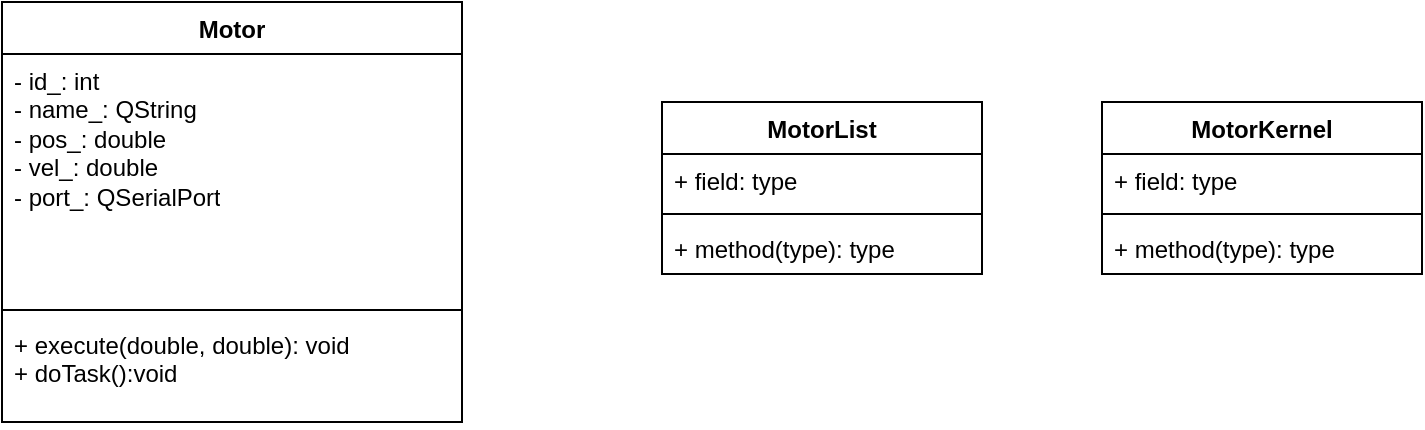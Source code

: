 <mxfile version="22.1.11" type="github">
  <diagram id="C5RBs43oDa-KdzZeNtuy" name="Page-1">
    <mxGraphModel dx="1702" dy="464" grid="1" gridSize="10" guides="1" tooltips="1" connect="1" arrows="1" fold="1" page="1" pageScale="1" pageWidth="827" pageHeight="1169" math="0" shadow="0">
      <root>
        <mxCell id="WIyWlLk6GJQsqaUBKTNV-0" />
        <mxCell id="WIyWlLk6GJQsqaUBKTNV-1" parent="WIyWlLk6GJQsqaUBKTNV-0" />
        <mxCell id="6cw_2s1J7Ef0hvvbNptq-0" value="MotorKernel" style="swimlane;fontStyle=1;align=center;verticalAlign=top;childLayout=stackLayout;horizontal=1;startSize=26;horizontalStack=0;resizeParent=1;resizeParentMax=0;resizeLast=0;collapsible=1;marginBottom=0;whiteSpace=wrap;html=1;" vertex="1" parent="WIyWlLk6GJQsqaUBKTNV-1">
          <mxGeometry x="420" y="180" width="160" height="86" as="geometry" />
        </mxCell>
        <mxCell id="6cw_2s1J7Ef0hvvbNptq-1" value="+ field: type" style="text;strokeColor=none;fillColor=none;align=left;verticalAlign=top;spacingLeft=4;spacingRight=4;overflow=hidden;rotatable=0;points=[[0,0.5],[1,0.5]];portConstraint=eastwest;whiteSpace=wrap;html=1;" vertex="1" parent="6cw_2s1J7Ef0hvvbNptq-0">
          <mxGeometry y="26" width="160" height="26" as="geometry" />
        </mxCell>
        <mxCell id="6cw_2s1J7Ef0hvvbNptq-2" value="" style="line;strokeWidth=1;fillColor=none;align=left;verticalAlign=middle;spacingTop=-1;spacingLeft=3;spacingRight=3;rotatable=0;labelPosition=right;points=[];portConstraint=eastwest;strokeColor=inherit;" vertex="1" parent="6cw_2s1J7Ef0hvvbNptq-0">
          <mxGeometry y="52" width="160" height="8" as="geometry" />
        </mxCell>
        <mxCell id="6cw_2s1J7Ef0hvvbNptq-3" value="+ method(type): type" style="text;strokeColor=none;fillColor=none;align=left;verticalAlign=top;spacingLeft=4;spacingRight=4;overflow=hidden;rotatable=0;points=[[0,0.5],[1,0.5]];portConstraint=eastwest;whiteSpace=wrap;html=1;" vertex="1" parent="6cw_2s1J7Ef0hvvbNptq-0">
          <mxGeometry y="60" width="160" height="26" as="geometry" />
        </mxCell>
        <mxCell id="6cw_2s1J7Ef0hvvbNptq-4" value="MotorList" style="swimlane;fontStyle=1;align=center;verticalAlign=top;childLayout=stackLayout;horizontal=1;startSize=26;horizontalStack=0;resizeParent=1;resizeParentMax=0;resizeLast=0;collapsible=1;marginBottom=0;whiteSpace=wrap;html=1;" vertex="1" parent="WIyWlLk6GJQsqaUBKTNV-1">
          <mxGeometry x="200" y="180" width="160" height="86" as="geometry" />
        </mxCell>
        <mxCell id="6cw_2s1J7Ef0hvvbNptq-5" value="+ field: type" style="text;strokeColor=none;fillColor=none;align=left;verticalAlign=top;spacingLeft=4;spacingRight=4;overflow=hidden;rotatable=0;points=[[0,0.5],[1,0.5]];portConstraint=eastwest;whiteSpace=wrap;html=1;" vertex="1" parent="6cw_2s1J7Ef0hvvbNptq-4">
          <mxGeometry y="26" width="160" height="26" as="geometry" />
        </mxCell>
        <mxCell id="6cw_2s1J7Ef0hvvbNptq-6" value="" style="line;strokeWidth=1;fillColor=none;align=left;verticalAlign=middle;spacingTop=-1;spacingLeft=3;spacingRight=3;rotatable=0;labelPosition=right;points=[];portConstraint=eastwest;strokeColor=inherit;" vertex="1" parent="6cw_2s1J7Ef0hvvbNptq-4">
          <mxGeometry y="52" width="160" height="8" as="geometry" />
        </mxCell>
        <mxCell id="6cw_2s1J7Ef0hvvbNptq-7" value="+ method(type): type" style="text;strokeColor=none;fillColor=none;align=left;verticalAlign=top;spacingLeft=4;spacingRight=4;overflow=hidden;rotatable=0;points=[[0,0.5],[1,0.5]];portConstraint=eastwest;whiteSpace=wrap;html=1;" vertex="1" parent="6cw_2s1J7Ef0hvvbNptq-4">
          <mxGeometry y="60" width="160" height="26" as="geometry" />
        </mxCell>
        <mxCell id="6cw_2s1J7Ef0hvvbNptq-8" value="Motor" style="swimlane;fontStyle=1;align=center;verticalAlign=top;childLayout=stackLayout;horizontal=1;startSize=26;horizontalStack=0;resizeParent=1;resizeParentMax=0;resizeLast=0;collapsible=1;marginBottom=0;whiteSpace=wrap;html=1;" vertex="1" parent="WIyWlLk6GJQsqaUBKTNV-1">
          <mxGeometry x="-130" y="130" width="230" height="210" as="geometry" />
        </mxCell>
        <mxCell id="6cw_2s1J7Ef0hvvbNptq-9" value="- id_: int&lt;br&gt;- name_: QString&lt;br&gt;- pos_: double&lt;br&gt;- vel_: double&lt;br&gt;- port_:&amp;nbsp;QSerialPort" style="text;strokeColor=none;fillColor=none;align=left;verticalAlign=top;spacingLeft=4;spacingRight=4;overflow=hidden;rotatable=0;points=[[0,0.5],[1,0.5]];portConstraint=eastwest;whiteSpace=wrap;html=1;" vertex="1" parent="6cw_2s1J7Ef0hvvbNptq-8">
          <mxGeometry y="26" width="230" height="124" as="geometry" />
        </mxCell>
        <mxCell id="6cw_2s1J7Ef0hvvbNptq-10" value="" style="line;strokeWidth=1;fillColor=none;align=left;verticalAlign=middle;spacingTop=-1;spacingLeft=3;spacingRight=3;rotatable=0;labelPosition=right;points=[];portConstraint=eastwest;strokeColor=inherit;" vertex="1" parent="6cw_2s1J7Ef0hvvbNptq-8">
          <mxGeometry y="150" width="230" height="8" as="geometry" />
        </mxCell>
        <mxCell id="6cw_2s1J7Ef0hvvbNptq-11" value="+ execute(double, double): void&lt;br&gt;+ doTask():void" style="text;strokeColor=none;fillColor=none;align=left;verticalAlign=top;spacingLeft=4;spacingRight=4;overflow=hidden;rotatable=0;points=[[0,0.5],[1,0.5]];portConstraint=eastwest;whiteSpace=wrap;html=1;" vertex="1" parent="6cw_2s1J7Ef0hvvbNptq-8">
          <mxGeometry y="158" width="230" height="52" as="geometry" />
        </mxCell>
      </root>
    </mxGraphModel>
  </diagram>
</mxfile>
